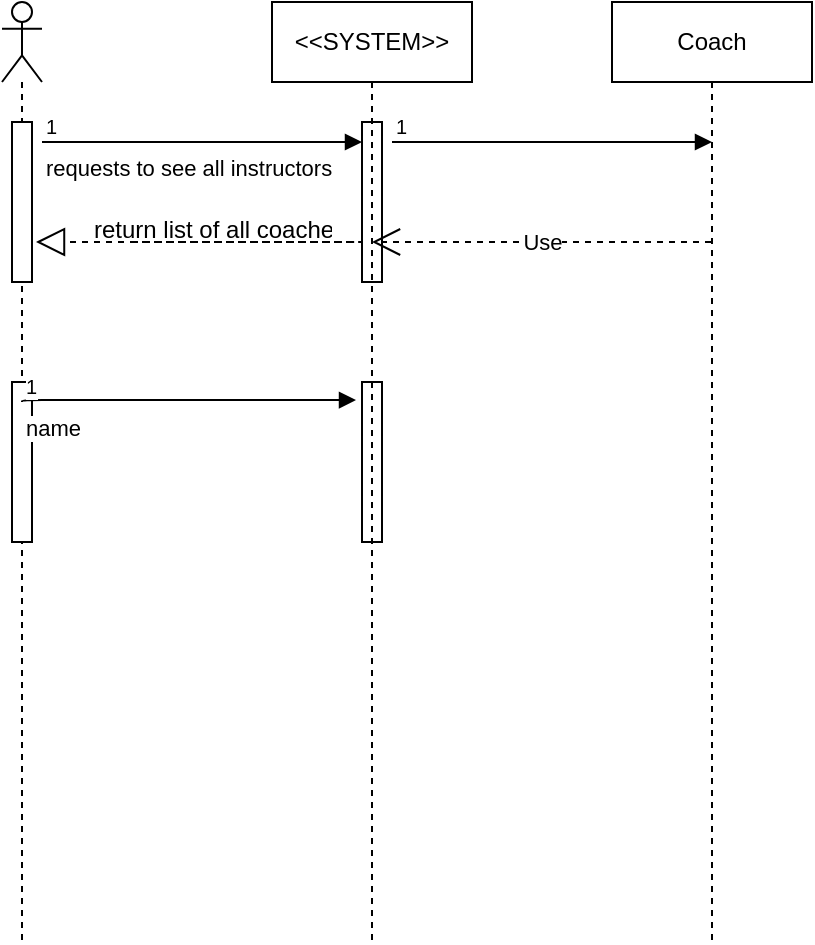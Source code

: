 <mxfile version="12.3.8" type="github" pages="1">
  <diagram id="awjlPtBp8_mDKeiI9_V6" name="Page-1">
    <mxGraphModel dx="1408" dy="792" grid="1" gridSize="10" guides="1" tooltips="1" connect="1" arrows="1" fold="1" page="1" pageScale="1" pageWidth="850" pageHeight="1100" math="0" shadow="0">
      <root>
        <mxCell id="0"/>
        <mxCell id="1" parent="0"/>
        <mxCell id="8XlGdY5N6A-Fkyj69090-2" value="" style="shape=umlLifeline;participant=umlActor;perimeter=lifelinePerimeter;whiteSpace=wrap;html=1;container=1;collapsible=0;recursiveResize=0;verticalAlign=top;spacingTop=36;labelBackgroundColor=#ffffff;outlineConnect=0;" vertex="1" parent="1">
          <mxGeometry x="120" y="90" width="20" height="470" as="geometry"/>
        </mxCell>
        <mxCell id="8XlGdY5N6A-Fkyj69090-6" value="" style="html=1;points=[];perimeter=orthogonalPerimeter;" vertex="1" parent="8XlGdY5N6A-Fkyj69090-2">
          <mxGeometry x="5" y="60" width="10" height="80" as="geometry"/>
        </mxCell>
        <mxCell id="8XlGdY5N6A-Fkyj69090-3" value="requests to see all instructors" style="endArrow=block;endFill=1;html=1;edgeStyle=orthogonalEdgeStyle;align=left;verticalAlign=top;" edge="1" parent="1">
          <mxGeometry x="-1" relative="1" as="geometry">
            <mxPoint x="140" y="160" as="sourcePoint"/>
            <mxPoint x="300" y="160" as="targetPoint"/>
          </mxGeometry>
        </mxCell>
        <mxCell id="8XlGdY5N6A-Fkyj69090-4" value="1" style="resizable=0;html=1;align=left;verticalAlign=bottom;labelBackgroundColor=#ffffff;fontSize=10;" connectable="0" vertex="1" parent="8XlGdY5N6A-Fkyj69090-3">
          <mxGeometry x="-1" relative="1" as="geometry"/>
        </mxCell>
        <mxCell id="8XlGdY5N6A-Fkyj69090-5" value="" style="html=1;points=[];perimeter=orthogonalPerimeter;" vertex="1" parent="1">
          <mxGeometry x="300" y="150" width="10" height="80" as="geometry"/>
        </mxCell>
        <mxCell id="8XlGdY5N6A-Fkyj69090-7" value="" style="html=1;points=[];perimeter=orthogonalPerimeter;" vertex="1" parent="1">
          <mxGeometry x="125" y="280" width="10" height="80" as="geometry"/>
        </mxCell>
        <mxCell id="8XlGdY5N6A-Fkyj69090-8" value="" style="html=1;points=[];perimeter=orthogonalPerimeter;" vertex="1" parent="1">
          <mxGeometry x="300" y="280" width="10" height="80" as="geometry"/>
        </mxCell>
        <mxCell id="8XlGdY5N6A-Fkyj69090-9" value="" style="endArrow=block;dashed=1;endFill=0;endSize=12;html=1;entryX=1.2;entryY=0.75;entryDx=0;entryDy=0;entryPerimeter=0;" edge="1" parent="1" target="8XlGdY5N6A-Fkyj69090-6">
          <mxGeometry width="160" relative="1" as="geometry">
            <mxPoint x="185" y="210" as="sourcePoint"/>
            <mxPoint x="95" y="210" as="targetPoint"/>
            <Array as="points">
              <mxPoint x="305" y="210"/>
              <mxPoint x="225" y="210"/>
            </Array>
          </mxGeometry>
        </mxCell>
        <mxCell id="8XlGdY5N6A-Fkyj69090-10" value="return list of all coaches" style="text;strokeColor=none;fillColor=none;align=left;verticalAlign=top;spacingLeft=4;spacingRight=4;overflow=hidden;rotatable=0;points=[[0,0.5],[1,0.5]];portConstraint=eastwest;" vertex="1" parent="1">
          <mxGeometry x="160" y="190" width="130" height="26" as="geometry"/>
        </mxCell>
        <mxCell id="8XlGdY5N6A-Fkyj69090-11" value="name" style="endArrow=block;endFill=1;html=1;edgeStyle=orthogonalEdgeStyle;align=left;verticalAlign=top;entryX=-0.3;entryY=0.113;entryDx=0;entryDy=0;entryPerimeter=0;" edge="1" parent="1" target="8XlGdY5N6A-Fkyj69090-8">
          <mxGeometry x="-1" relative="1" as="geometry">
            <mxPoint x="130" y="290" as="sourcePoint"/>
            <mxPoint x="290" y="290" as="targetPoint"/>
            <Array as="points">
              <mxPoint x="130" y="289"/>
            </Array>
          </mxGeometry>
        </mxCell>
        <mxCell id="8XlGdY5N6A-Fkyj69090-12" value="1" style="resizable=0;html=1;align=left;verticalAlign=bottom;labelBackgroundColor=#ffffff;fontSize=10;" connectable="0" vertex="1" parent="8XlGdY5N6A-Fkyj69090-11">
          <mxGeometry x="-1" relative="1" as="geometry"/>
        </mxCell>
        <mxCell id="8XlGdY5N6A-Fkyj69090-13" value="&amp;lt;&amp;lt;SYSTEM&amp;gt;&amp;gt;" style="shape=umlLifeline;perimeter=lifelinePerimeter;whiteSpace=wrap;html=1;container=1;collapsible=0;recursiveResize=0;outlineConnect=0;" vertex="1" parent="1">
          <mxGeometry x="255" y="90" width="100" height="470" as="geometry"/>
        </mxCell>
        <mxCell id="8XlGdY5N6A-Fkyj69090-14" value="Coach" style="shape=umlLifeline;perimeter=lifelinePerimeter;whiteSpace=wrap;html=1;container=1;collapsible=0;recursiveResize=0;outlineConnect=0;" vertex="1" parent="1">
          <mxGeometry x="425" y="90" width="100" height="470" as="geometry"/>
        </mxCell>
        <mxCell id="8XlGdY5N6A-Fkyj69090-15" value="" style="endArrow=block;endFill=1;html=1;edgeStyle=orthogonalEdgeStyle;align=left;verticalAlign=top;" edge="1" parent="1">
          <mxGeometry x="-1" relative="1" as="geometry">
            <mxPoint x="315" y="160" as="sourcePoint"/>
            <mxPoint x="475" y="160" as="targetPoint"/>
          </mxGeometry>
        </mxCell>
        <mxCell id="8XlGdY5N6A-Fkyj69090-16" value="1" style="resizable=0;html=1;align=left;verticalAlign=bottom;labelBackgroundColor=#ffffff;fontSize=10;" connectable="0" vertex="1" parent="8XlGdY5N6A-Fkyj69090-15">
          <mxGeometry x="-1" relative="1" as="geometry"/>
        </mxCell>
        <mxCell id="8XlGdY5N6A-Fkyj69090-19" value="Use" style="endArrow=open;endSize=12;dashed=1;html=1;" edge="1" parent="1" source="8XlGdY5N6A-Fkyj69090-14">
          <mxGeometry width="160" relative="1" as="geometry">
            <mxPoint x="435" y="210" as="sourcePoint"/>
            <mxPoint x="305" y="210" as="targetPoint"/>
          </mxGeometry>
        </mxCell>
      </root>
    </mxGraphModel>
  </diagram>
</mxfile>
